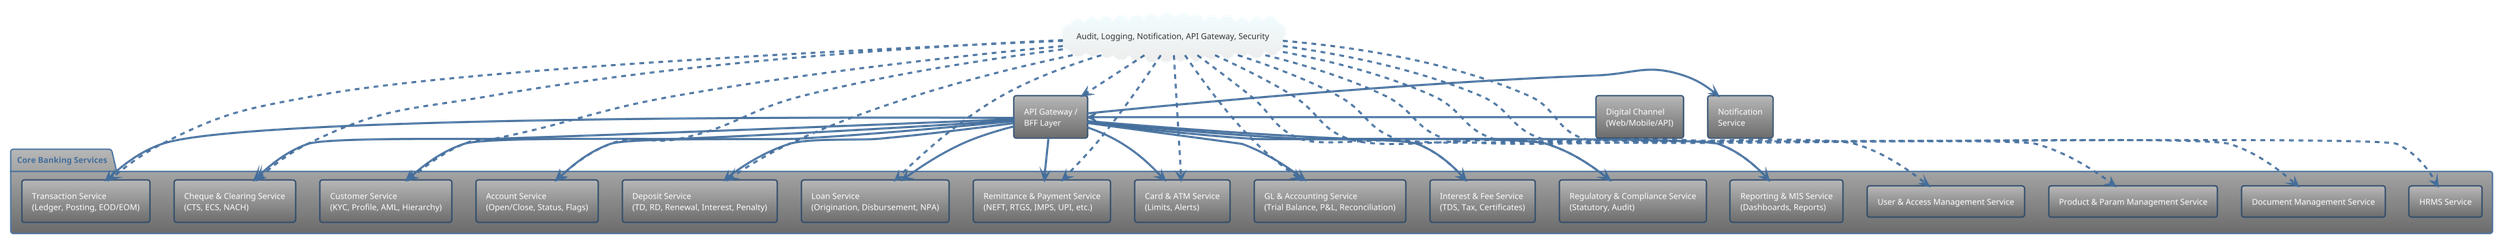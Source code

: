@startuml

!theme spacelab

' Digital Channel and API Gateway
rectangle "Digital Channel\n(Web/Mobile/API)" as Digital
rectangle "API Gateway /\nBFF Layer" as APIGW
rectangle "Notification\nService" as Notification

Digital -left-> APIGW
APIGW -right-> Notification

' Core Banking Microservices
package "Core Banking Services" {
  rectangle "Customer Service\n(KYC, Profile, AML, Hierarchy)" as Customer
  rectangle "Account Service\n(Open/Close, Status, Flags)" as Account
  rectangle "Deposit Service\n(TD, RD, Renewal, Interest, Penalty)" as Deposit
  rectangle "Loan Service\n(Origination, Disbursement, NPA)" as Loan
  rectangle "Transaction Service\n(Ledger, Posting, EOD/EOM)" as Transaction
  rectangle "Cheque & Clearing Service\n(CTS, ECS, NACH)" as Cheque
  rectangle "Remittance & Payment Service\n(NEFT, RTGS, IMPS, UPI, etc.)" as Remittance
  rectangle "Card & ATM Service\n(Limits, Alerts)" as CardATM
  rectangle "GL & Accounting Service\n(Trial Balance, P&L, Reconciliation)" as GL
  rectangle "Interest & Fee Service\n(TDS, Tax, Certificates)" as Interest
  rectangle "Regulatory & Compliance Service\n(Statutory, Audit)" as Compliance
  rectangle "Reporting & MIS Service\n(Dashboards, Reports)" as Reporting
  rectangle "User & Access Management Service" as UserAccess
  rectangle "Product & Param Management Service" as ProductParam
  rectangle "Document Management Service" as Document
  rectangle "HRMS Service" as HRMS
}

' Service relationships
APIGW -down-> Customer
APIGW -down-> Account
APIGW -down-> Deposit
APIGW -down-> Loan
APIGW -down-> Transaction
APIGW -down-> Cheque
APIGW -down-> Remittance
APIGW -down-> CardATM
APIGW -down-> GL
APIGW -down-> Interest
APIGW -down-> Compliance
APIGW -down-> Reporting

' Cross-cutting concerns
cloud "Audit, Logging, Notification, API Gateway, Security" as CrossCutting
CrossCutting ..> APIGW
CrossCutting ..> Customer
CrossCutting ..> Account
CrossCutting ..> Deposit
CrossCutting ..> Loan
CrossCutting ..> Transaction
CrossCutting ..> Cheque
CrossCutting ..> Remittance
CrossCutting ..> CardATM
CrossCutting ..> GL
CrossCutting ..> Interest
CrossCutting ..> Compliance
CrossCutting ..> Reporting
CrossCutting ..> UserAccess
CrossCutting ..> ProductParam
CrossCutting ..> Document
CrossCutting ..> HRMS

@enduml
